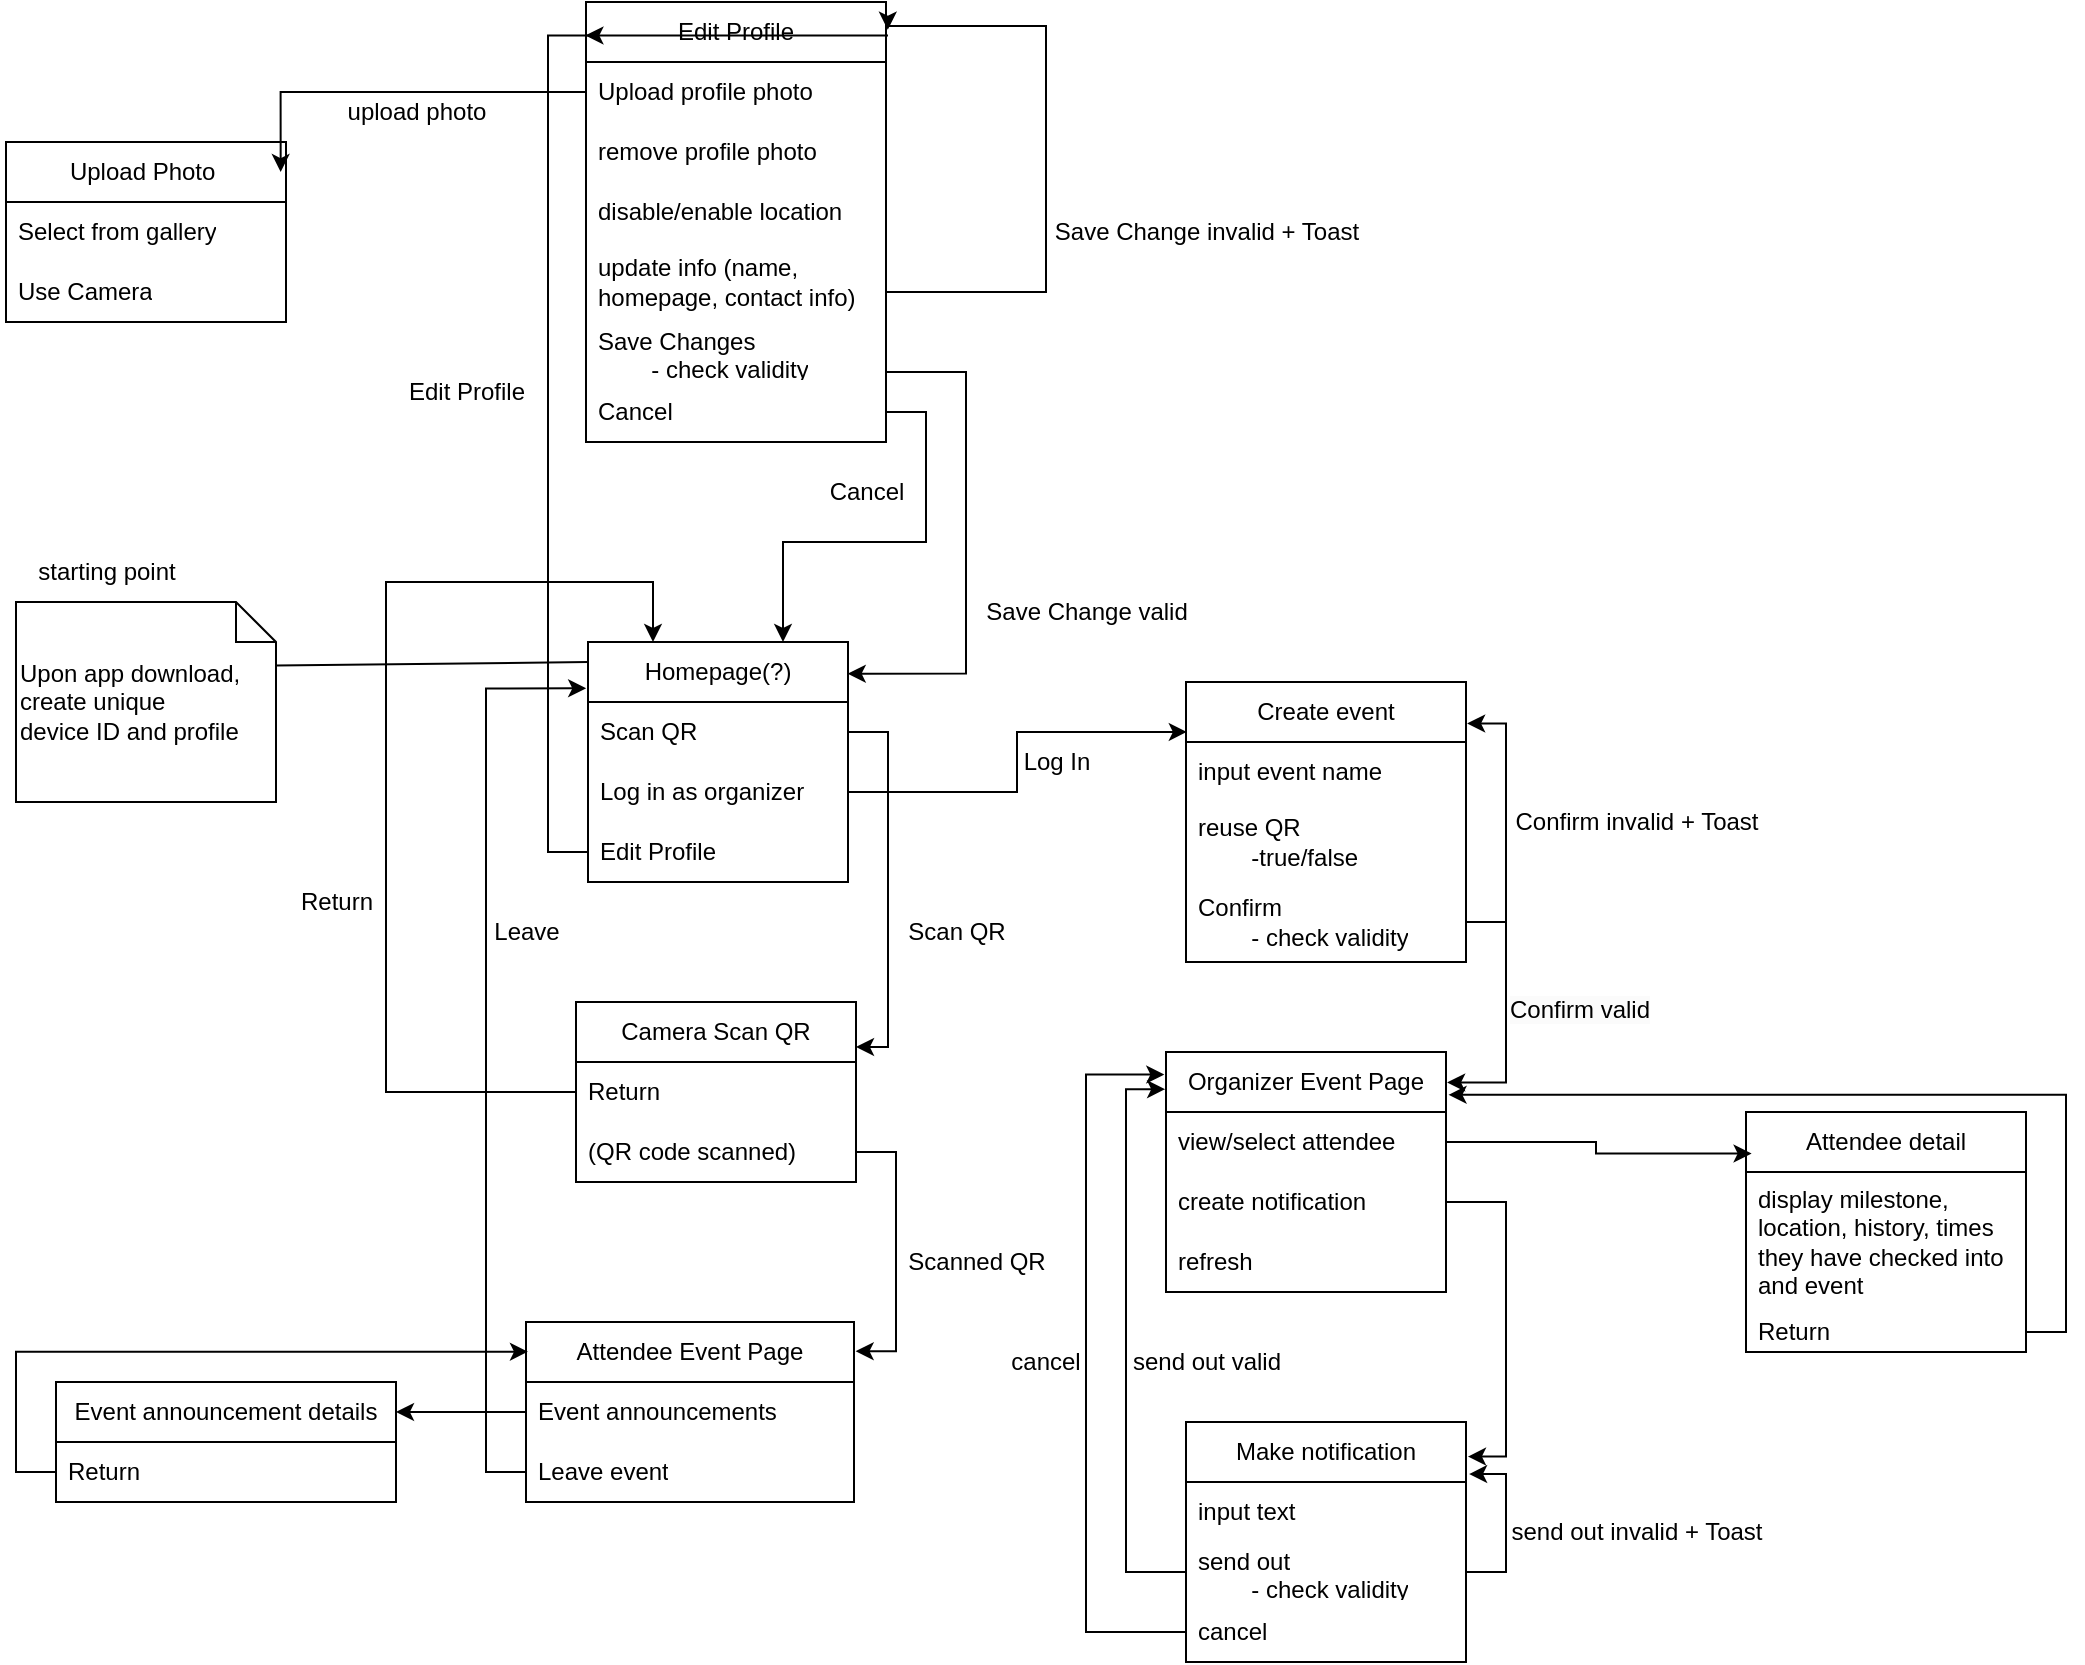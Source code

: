 <mxfile version="23.1.4" type="github">
  <diagram name="Page-1" id="KCAGS3cMJD5x5BAvcxFM">
    <mxGraphModel dx="1974" dy="1551" grid="1" gridSize="10" guides="1" tooltips="1" connect="1" arrows="1" fold="1" page="1" pageScale="1" pageWidth="850" pageHeight="1100" math="0" shadow="0">
      <root>
        <mxCell id="0" />
        <mxCell id="1" parent="0" />
        <mxCell id="P8wF5kCb8froCcULJGdk-1" value="Homepage(?)" style="swimlane;fontStyle=0;childLayout=stackLayout;horizontal=1;startSize=30;horizontalStack=0;resizeParent=1;resizeParentMax=0;resizeLast=0;collapsible=1;marginBottom=0;whiteSpace=wrap;html=1;" parent="1" vertex="1">
          <mxGeometry x="221" y="200" width="130" height="120" as="geometry" />
        </mxCell>
        <mxCell id="P8wF5kCb8froCcULJGdk-2" value="Scan QR" style="text;strokeColor=none;fillColor=none;align=left;verticalAlign=middle;spacingLeft=4;spacingRight=4;overflow=hidden;points=[[0,0.5],[1,0.5]];portConstraint=eastwest;rotatable=0;whiteSpace=wrap;html=1;" parent="P8wF5kCb8froCcULJGdk-1" vertex="1">
          <mxGeometry y="30" width="130" height="30" as="geometry" />
        </mxCell>
        <mxCell id="P8wF5kCb8froCcULJGdk-3" value="Log in as organizer" style="text;strokeColor=none;fillColor=none;align=left;verticalAlign=middle;spacingLeft=4;spacingRight=4;overflow=hidden;points=[[0,0.5],[1,0.5]];portConstraint=eastwest;rotatable=0;whiteSpace=wrap;html=1;" parent="P8wF5kCb8froCcULJGdk-1" vertex="1">
          <mxGeometry y="60" width="130" height="30" as="geometry" />
        </mxCell>
        <mxCell id="P8wF5kCb8froCcULJGdk-4" value="Edit Profile" style="text;strokeColor=none;fillColor=none;align=left;verticalAlign=middle;spacingLeft=4;spacingRight=4;overflow=hidden;points=[[0,0.5],[1,0.5]];portConstraint=eastwest;rotatable=0;whiteSpace=wrap;html=1;" parent="P8wF5kCb8froCcULJGdk-1" vertex="1">
          <mxGeometry y="90" width="130" height="30" as="geometry" />
        </mxCell>
        <mxCell id="P8wF5kCb8froCcULJGdk-5" value="Edit Profile" style="swimlane;fontStyle=0;childLayout=stackLayout;horizontal=1;startSize=30;horizontalStack=0;resizeParent=1;resizeParentMax=0;resizeLast=0;collapsible=1;marginBottom=0;whiteSpace=wrap;html=1;" parent="1" vertex="1">
          <mxGeometry x="220" y="-120" width="150" height="220" as="geometry" />
        </mxCell>
        <mxCell id="P8wF5kCb8froCcULJGdk-6" value="Upload profile photo" style="text;strokeColor=none;fillColor=none;align=left;verticalAlign=middle;spacingLeft=4;spacingRight=4;overflow=hidden;points=[[0,0.5],[1,0.5]];portConstraint=eastwest;rotatable=0;whiteSpace=wrap;html=1;" parent="P8wF5kCb8froCcULJGdk-5" vertex="1">
          <mxGeometry y="30" width="150" height="30" as="geometry" />
        </mxCell>
        <mxCell id="jSb2AHnVbPNflxMFFEoP-2" value="remove profile photo" style="text;strokeColor=none;fillColor=none;align=left;verticalAlign=middle;spacingLeft=4;spacingRight=4;overflow=hidden;points=[[0,0.5],[1,0.5]];portConstraint=eastwest;rotatable=0;whiteSpace=wrap;html=1;" vertex="1" parent="P8wF5kCb8froCcULJGdk-5">
          <mxGeometry y="60" width="150" height="30" as="geometry" />
        </mxCell>
        <mxCell id="P8wF5kCb8froCcULJGdk-7" value="disable/enable location" style="text;strokeColor=none;fillColor=none;align=left;verticalAlign=middle;spacingLeft=4;spacingRight=4;overflow=hidden;points=[[0,0.5],[1,0.5]];portConstraint=eastwest;rotatable=0;whiteSpace=wrap;html=1;" parent="P8wF5kCb8froCcULJGdk-5" vertex="1">
          <mxGeometry y="90" width="150" height="30" as="geometry" />
        </mxCell>
        <mxCell id="P8wF5kCb8froCcULJGdk-8" value="update info (name, homepage, contact info)" style="text;strokeColor=none;fillColor=none;align=left;verticalAlign=middle;spacingLeft=4;spacingRight=4;overflow=hidden;points=[[0,0.5],[1,0.5]];portConstraint=eastwest;rotatable=0;whiteSpace=wrap;html=1;" parent="P8wF5kCb8froCcULJGdk-5" vertex="1">
          <mxGeometry y="120" width="150" height="40" as="geometry" />
        </mxCell>
        <mxCell id="P8wF5kCb8froCcULJGdk-9" value="Save Changes&lt;br&gt;&lt;span style=&quot;white-space: pre;&quot;&gt;&#x9;&lt;/span&gt;- check validity" style="text;strokeColor=none;fillColor=none;align=left;verticalAlign=middle;spacingLeft=4;spacingRight=4;overflow=hidden;points=[[0,0.5],[1,0.5]];portConstraint=eastwest;rotatable=0;whiteSpace=wrap;html=1;" parent="P8wF5kCb8froCcULJGdk-5" vertex="1">
          <mxGeometry y="160" width="150" height="30" as="geometry" />
        </mxCell>
        <mxCell id="P8wF5kCb8froCcULJGdk-10" value="Cancel" style="text;strokeColor=none;fillColor=none;align=left;verticalAlign=middle;spacingLeft=4;spacingRight=4;overflow=hidden;points=[[0,0.5],[1,0.5]];portConstraint=eastwest;rotatable=0;whiteSpace=wrap;html=1;" parent="P8wF5kCb8froCcULJGdk-5" vertex="1">
          <mxGeometry y="190" width="150" height="30" as="geometry" />
        </mxCell>
        <mxCell id="P8wF5kCb8froCcULJGdk-11" style="edgeStyle=orthogonalEdgeStyle;rounded=0;orthogonalLoop=1;jettySize=auto;html=1;exitX=1;exitY=0.5;exitDx=0;exitDy=0;entryX=1.006;entryY=0.063;entryDx=0;entryDy=0;entryPerimeter=0;" parent="P8wF5kCb8froCcULJGdk-5" source="P8wF5kCb8froCcULJGdk-9" target="P8wF5kCb8froCcULJGdk-5" edge="1">
          <mxGeometry relative="1" as="geometry">
            <Array as="points">
              <mxPoint x="230" y="145" />
              <mxPoint x="230" y="12" />
            </Array>
          </mxGeometry>
        </mxCell>
        <mxCell id="P8wF5kCb8froCcULJGdk-12" value="Edit Profile" style="text;html=1;align=center;verticalAlign=middle;resizable=0;points=[];autosize=1;strokeColor=none;fillColor=none;" parent="1" vertex="1">
          <mxGeometry x="120" y="60" width="80" height="30" as="geometry" />
        </mxCell>
        <mxCell id="P8wF5kCb8froCcULJGdk-13" value="Save Change valid" style="text;html=1;align=center;verticalAlign=middle;resizable=0;points=[];autosize=1;strokeColor=none;fillColor=none;" parent="1" vertex="1">
          <mxGeometry x="410" y="170" width="120" height="30" as="geometry" />
        </mxCell>
        <mxCell id="P8wF5kCb8froCcULJGdk-14" style="edgeStyle=orthogonalEdgeStyle;rounded=0;orthogonalLoop=1;jettySize=auto;html=1;exitX=0;exitY=0.5;exitDx=0;exitDy=0;entryX=-0.002;entryY=0.076;entryDx=0;entryDy=0;entryPerimeter=0;" parent="1" source="P8wF5kCb8froCcULJGdk-4" target="P8wF5kCb8froCcULJGdk-5" edge="1">
          <mxGeometry relative="1" as="geometry" />
        </mxCell>
        <mxCell id="P8wF5kCb8froCcULJGdk-15" style="edgeStyle=orthogonalEdgeStyle;rounded=0;orthogonalLoop=1;jettySize=auto;html=1;exitX=1;exitY=0.5;exitDx=0;exitDy=0;entryX=0.999;entryY=0.132;entryDx=0;entryDy=0;entryPerimeter=0;" parent="1" source="P8wF5kCb8froCcULJGdk-9" target="P8wF5kCb8froCcULJGdk-1" edge="1">
          <mxGeometry relative="1" as="geometry">
            <Array as="points">
              <mxPoint x="410" y="65" />
              <mxPoint x="410" y="216" />
            </Array>
          </mxGeometry>
        </mxCell>
        <mxCell id="P8wF5kCb8froCcULJGdk-16" style="edgeStyle=orthogonalEdgeStyle;rounded=0;orthogonalLoop=1;jettySize=auto;html=1;exitX=1;exitY=0.5;exitDx=0;exitDy=0;entryX=0.75;entryY=0;entryDx=0;entryDy=0;" parent="1" source="P8wF5kCb8froCcULJGdk-10" target="P8wF5kCb8froCcULJGdk-1" edge="1">
          <mxGeometry relative="1" as="geometry" />
        </mxCell>
        <mxCell id="P8wF5kCb8froCcULJGdk-17" value="Cancel" style="text;html=1;align=center;verticalAlign=middle;resizable=0;points=[];autosize=1;strokeColor=none;fillColor=none;" parent="1" vertex="1">
          <mxGeometry x="330" y="110" width="60" height="30" as="geometry" />
        </mxCell>
        <mxCell id="P8wF5kCb8froCcULJGdk-18" value="Save Change invalid + Toast" style="text;html=1;align=center;verticalAlign=middle;resizable=0;points=[];autosize=1;strokeColor=none;fillColor=none;" parent="1" vertex="1">
          <mxGeometry x="440" y="-20" width="180" height="30" as="geometry" />
        </mxCell>
        <mxCell id="P8wF5kCb8froCcULJGdk-19" value="Upload Photo&amp;nbsp;" style="swimlane;fontStyle=0;childLayout=stackLayout;horizontal=1;startSize=30;horizontalStack=0;resizeParent=1;resizeParentMax=0;resizeLast=0;collapsible=1;marginBottom=0;whiteSpace=wrap;html=1;" parent="1" vertex="1">
          <mxGeometry x="-70" y="-50" width="140" height="90" as="geometry" />
        </mxCell>
        <mxCell id="P8wF5kCb8froCcULJGdk-20" value="Select from gallery" style="text;strokeColor=none;fillColor=none;align=left;verticalAlign=middle;spacingLeft=4;spacingRight=4;overflow=hidden;points=[[0,0.5],[1,0.5]];portConstraint=eastwest;rotatable=0;whiteSpace=wrap;html=1;" parent="P8wF5kCb8froCcULJGdk-19" vertex="1">
          <mxGeometry y="30" width="140" height="30" as="geometry" />
        </mxCell>
        <mxCell id="P8wF5kCb8froCcULJGdk-21" value="Use Camera" style="text;strokeColor=none;fillColor=none;align=left;verticalAlign=middle;spacingLeft=4;spacingRight=4;overflow=hidden;points=[[0,0.5],[1,0.5]];portConstraint=eastwest;rotatable=0;whiteSpace=wrap;html=1;" parent="P8wF5kCb8froCcULJGdk-19" vertex="1">
          <mxGeometry y="60" width="140" height="30" as="geometry" />
        </mxCell>
        <mxCell id="P8wF5kCb8froCcULJGdk-22" style="edgeStyle=orthogonalEdgeStyle;rounded=0;orthogonalLoop=1;jettySize=auto;html=1;exitX=0;exitY=0.5;exitDx=0;exitDy=0;entryX=0.981;entryY=0.167;entryDx=0;entryDy=0;entryPerimeter=0;" parent="1" source="P8wF5kCb8froCcULJGdk-6" target="P8wF5kCb8froCcULJGdk-19" edge="1">
          <mxGeometry relative="1" as="geometry" />
        </mxCell>
        <mxCell id="P8wF5kCb8froCcULJGdk-23" value="upload photo" style="text;html=1;align=center;verticalAlign=middle;resizable=0;points=[];autosize=1;strokeColor=none;fillColor=none;" parent="1" vertex="1">
          <mxGeometry x="90" y="-80" width="90" height="30" as="geometry" />
        </mxCell>
        <mxCell id="P8wF5kCb8froCcULJGdk-24" value="Upon app download, create unique&lt;br style=&quot;border-color: var(--border-color);&quot;&gt;&lt;span style=&quot;&quot;&gt;device ID and profile&lt;/span&gt;" style="shape=note;size=20;whiteSpace=wrap;html=1;align=left;" parent="1" vertex="1">
          <mxGeometry x="-65" y="180" width="130" height="100" as="geometry" />
        </mxCell>
        <mxCell id="P8wF5kCb8froCcULJGdk-25" value="" style="endArrow=none;html=1;rounded=0;entryX=0.008;entryY=0.152;entryDx=0;entryDy=0;entryPerimeter=0;exitX=0;exitY=0;exitDx=130;exitDy=20;exitPerimeter=0;" parent="1" edge="1">
          <mxGeometry width="50" height="50" relative="1" as="geometry">
            <mxPoint x="65" y="211.76" as="sourcePoint" />
            <mxPoint x="221.04" y="210.0" as="targetPoint" />
          </mxGeometry>
        </mxCell>
        <mxCell id="P8wF5kCb8froCcULJGdk-26" value="Camera Scan QR" style="swimlane;fontStyle=0;childLayout=stackLayout;horizontal=1;startSize=30;horizontalStack=0;resizeParent=1;resizeParentMax=0;resizeLast=0;collapsible=1;marginBottom=0;whiteSpace=wrap;html=1;" parent="1" vertex="1">
          <mxGeometry x="215" y="380" width="140" height="90" as="geometry" />
        </mxCell>
        <mxCell id="P8wF5kCb8froCcULJGdk-27" value="Return" style="text;strokeColor=none;fillColor=none;align=left;verticalAlign=middle;spacingLeft=4;spacingRight=4;overflow=hidden;points=[[0,0.5],[1,0.5]];portConstraint=eastwest;rotatable=0;whiteSpace=wrap;html=1;" parent="P8wF5kCb8froCcULJGdk-26" vertex="1">
          <mxGeometry y="30" width="140" height="30" as="geometry" />
        </mxCell>
        <mxCell id="P8wF5kCb8froCcULJGdk-28" value="(QR code scanned)" style="text;strokeColor=none;fillColor=none;align=left;verticalAlign=middle;spacingLeft=4;spacingRight=4;overflow=hidden;points=[[0,0.5],[1,0.5]];portConstraint=eastwest;rotatable=0;whiteSpace=wrap;html=1;" parent="P8wF5kCb8froCcULJGdk-26" vertex="1">
          <mxGeometry y="60" width="140" height="30" as="geometry" />
        </mxCell>
        <mxCell id="P8wF5kCb8froCcULJGdk-29" style="edgeStyle=orthogonalEdgeStyle;rounded=0;orthogonalLoop=1;jettySize=auto;html=1;exitX=1;exitY=0.5;exitDx=0;exitDy=0;entryX=1;entryY=0.25;entryDx=0;entryDy=0;" parent="1" source="P8wF5kCb8froCcULJGdk-2" target="P8wF5kCb8froCcULJGdk-26" edge="1">
          <mxGeometry relative="1" as="geometry" />
        </mxCell>
        <mxCell id="P8wF5kCb8froCcULJGdk-30" value="Attendee Event Page" style="swimlane;fontStyle=0;childLayout=stackLayout;horizontal=1;startSize=30;horizontalStack=0;resizeParent=1;resizeParentMax=0;resizeLast=0;collapsible=1;marginBottom=0;whiteSpace=wrap;html=1;" parent="1" vertex="1">
          <mxGeometry x="190" y="540" width="164" height="90" as="geometry" />
        </mxCell>
        <mxCell id="P8wF5kCb8froCcULJGdk-31" value="Event announcements&amp;nbsp;" style="text;strokeColor=none;fillColor=none;align=left;verticalAlign=middle;spacingLeft=4;spacingRight=4;overflow=hidden;points=[[0,0.5],[1,0.5]];portConstraint=eastwest;rotatable=0;whiteSpace=wrap;html=1;" parent="P8wF5kCb8froCcULJGdk-30" vertex="1">
          <mxGeometry y="30" width="164" height="30" as="geometry" />
        </mxCell>
        <mxCell id="P8wF5kCb8froCcULJGdk-32" value="Leave event" style="text;strokeColor=none;fillColor=none;align=left;verticalAlign=middle;spacingLeft=4;spacingRight=4;overflow=hidden;points=[[0,0.5],[1,0.5]];portConstraint=eastwest;rotatable=0;whiteSpace=wrap;html=1;" parent="P8wF5kCb8froCcULJGdk-30" vertex="1">
          <mxGeometry y="60" width="164" height="30" as="geometry" />
        </mxCell>
        <mxCell id="P8wF5kCb8froCcULJGdk-33" style="edgeStyle=orthogonalEdgeStyle;rounded=0;orthogonalLoop=1;jettySize=auto;html=1;exitX=1;exitY=0.5;exitDx=0;exitDy=0;entryX=1.005;entryY=0.162;entryDx=0;entryDy=0;entryPerimeter=0;" parent="1" source="P8wF5kCb8froCcULJGdk-28" target="P8wF5kCb8froCcULJGdk-30" edge="1">
          <mxGeometry relative="1" as="geometry" />
        </mxCell>
        <mxCell id="P8wF5kCb8froCcULJGdk-34" value="Scanned QR" style="text;html=1;align=center;verticalAlign=middle;resizable=0;points=[];autosize=1;strokeColor=none;fillColor=none;" parent="1" vertex="1">
          <mxGeometry x="370" y="495" width="90" height="30" as="geometry" />
        </mxCell>
        <mxCell id="P8wF5kCb8froCcULJGdk-35" value="Event announcement details" style="swimlane;fontStyle=0;childLayout=stackLayout;horizontal=1;startSize=30;horizontalStack=0;resizeParent=1;resizeParentMax=0;resizeLast=0;collapsible=1;marginBottom=0;whiteSpace=wrap;html=1;" parent="1" vertex="1">
          <mxGeometry x="-45" y="570" width="170" height="60" as="geometry" />
        </mxCell>
        <mxCell id="P8wF5kCb8froCcULJGdk-36" value="Return" style="text;strokeColor=none;fillColor=none;align=left;verticalAlign=middle;spacingLeft=4;spacingRight=4;overflow=hidden;points=[[0,0.5],[1,0.5]];portConstraint=eastwest;rotatable=0;whiteSpace=wrap;html=1;" parent="P8wF5kCb8froCcULJGdk-35" vertex="1">
          <mxGeometry y="30" width="170" height="30" as="geometry" />
        </mxCell>
        <mxCell id="P8wF5kCb8froCcULJGdk-37" style="edgeStyle=orthogonalEdgeStyle;rounded=0;orthogonalLoop=1;jettySize=auto;html=1;exitX=0;exitY=0.5;exitDx=0;exitDy=0;entryX=1;entryY=0.25;entryDx=0;entryDy=0;" parent="1" source="P8wF5kCb8froCcULJGdk-31" target="P8wF5kCb8froCcULJGdk-35" edge="1">
          <mxGeometry relative="1" as="geometry" />
        </mxCell>
        <mxCell id="P8wF5kCb8froCcULJGdk-38" style="edgeStyle=orthogonalEdgeStyle;rounded=0;orthogonalLoop=1;jettySize=auto;html=1;exitX=0;exitY=0.5;exitDx=0;exitDy=0;entryX=0.006;entryY=0.165;entryDx=0;entryDy=0;entryPerimeter=0;" parent="1" source="P8wF5kCb8froCcULJGdk-36" target="P8wF5kCb8froCcULJGdk-30" edge="1">
          <mxGeometry relative="1" as="geometry" />
        </mxCell>
        <mxCell id="P8wF5kCb8froCcULJGdk-39" value="Create event" style="swimlane;fontStyle=0;childLayout=stackLayout;horizontal=1;startSize=30;horizontalStack=0;resizeParent=1;resizeParentMax=0;resizeLast=0;collapsible=1;marginBottom=0;whiteSpace=wrap;html=1;" parent="1" vertex="1">
          <mxGeometry x="520" y="220" width="140" height="140" as="geometry" />
        </mxCell>
        <mxCell id="P8wF5kCb8froCcULJGdk-40" value="input event name" style="text;strokeColor=none;fillColor=none;align=left;verticalAlign=middle;spacingLeft=4;spacingRight=4;overflow=hidden;points=[[0,0.5],[1,0.5]];portConstraint=eastwest;rotatable=0;whiteSpace=wrap;html=1;" parent="P8wF5kCb8froCcULJGdk-39" vertex="1">
          <mxGeometry y="30" width="140" height="30" as="geometry" />
        </mxCell>
        <mxCell id="P8wF5kCb8froCcULJGdk-41" value="reuse QR&lt;br&gt;&lt;span style=&quot;white-space: pre;&quot;&gt;&#x9;&lt;/span&gt;-true/false" style="text;strokeColor=none;fillColor=none;align=left;verticalAlign=middle;spacingLeft=4;spacingRight=4;overflow=hidden;points=[[0,0.5],[1,0.5]];portConstraint=eastwest;rotatable=0;whiteSpace=wrap;html=1;" parent="P8wF5kCb8froCcULJGdk-39" vertex="1">
          <mxGeometry y="60" width="140" height="40" as="geometry" />
        </mxCell>
        <mxCell id="P8wF5kCb8froCcULJGdk-42" style="edgeStyle=orthogonalEdgeStyle;rounded=0;orthogonalLoop=1;jettySize=auto;html=1;exitX=1;exitY=0.5;exitDx=0;exitDy=0;entryX=1.004;entryY=0.148;entryDx=0;entryDy=0;entryPerimeter=0;" parent="P8wF5kCb8froCcULJGdk-39" source="jSb2AHnVbPNflxMFFEoP-1" target="P8wF5kCb8froCcULJGdk-39" edge="1">
          <mxGeometry relative="1" as="geometry" />
        </mxCell>
        <mxCell id="jSb2AHnVbPNflxMFFEoP-1" value="Confirm&lt;br&gt;&lt;span style=&quot;white-space: pre;&quot;&gt;&#x9;&lt;/span&gt;- check validity" style="text;strokeColor=none;fillColor=none;align=left;verticalAlign=middle;spacingLeft=4;spacingRight=4;overflow=hidden;points=[[0,0.5],[1,0.5]];portConstraint=eastwest;rotatable=0;whiteSpace=wrap;html=1;" vertex="1" parent="P8wF5kCb8froCcULJGdk-39">
          <mxGeometry y="100" width="140" height="40" as="geometry" />
        </mxCell>
        <mxCell id="P8wF5kCb8froCcULJGdk-43" style="edgeStyle=orthogonalEdgeStyle;rounded=0;orthogonalLoop=1;jettySize=auto;html=1;exitX=0;exitY=0.5;exitDx=0;exitDy=0;entryX=0.25;entryY=0;entryDx=0;entryDy=0;" parent="1" source="P8wF5kCb8froCcULJGdk-27" target="P8wF5kCb8froCcULJGdk-1" edge="1">
          <mxGeometry relative="1" as="geometry">
            <Array as="points">
              <mxPoint x="120" y="425" />
              <mxPoint x="120" y="170" />
              <mxPoint x="253" y="170" />
            </Array>
          </mxGeometry>
        </mxCell>
        <mxCell id="P8wF5kCb8froCcULJGdk-44" style="edgeStyle=orthogonalEdgeStyle;rounded=0;orthogonalLoop=1;jettySize=auto;html=1;exitX=1;exitY=0.5;exitDx=0;exitDy=0;entryX=0.003;entryY=-0.167;entryDx=0;entryDy=0;entryPerimeter=0;" parent="1" source="P8wF5kCb8froCcULJGdk-3" target="P8wF5kCb8froCcULJGdk-40" edge="1">
          <mxGeometry relative="1" as="geometry" />
        </mxCell>
        <mxCell id="P8wF5kCb8froCcULJGdk-45" value="Confirm invalid + Toast" style="text;html=1;align=center;verticalAlign=middle;resizable=0;points=[];autosize=1;strokeColor=none;fillColor=none;" parent="1" vertex="1">
          <mxGeometry x="670" y="275" width="150" height="30" as="geometry" />
        </mxCell>
        <mxCell id="P8wF5kCb8froCcULJGdk-46" value="Organizer Event Page" style="swimlane;fontStyle=0;childLayout=stackLayout;horizontal=1;startSize=30;horizontalStack=0;resizeParent=1;resizeParentMax=0;resizeLast=0;collapsible=1;marginBottom=0;whiteSpace=wrap;html=1;" parent="1" vertex="1">
          <mxGeometry x="510" y="405" width="140" height="120" as="geometry" />
        </mxCell>
        <mxCell id="P8wF5kCb8froCcULJGdk-47" value="view/select attendee" style="text;strokeColor=none;fillColor=none;align=left;verticalAlign=middle;spacingLeft=4;spacingRight=4;overflow=hidden;points=[[0,0.5],[1,0.5]];portConstraint=eastwest;rotatable=0;whiteSpace=wrap;html=1;" parent="P8wF5kCb8froCcULJGdk-46" vertex="1">
          <mxGeometry y="30" width="140" height="30" as="geometry" />
        </mxCell>
        <mxCell id="P8wF5kCb8froCcULJGdk-48" value="create notification" style="text;strokeColor=none;fillColor=none;align=left;verticalAlign=middle;spacingLeft=4;spacingRight=4;overflow=hidden;points=[[0,0.5],[1,0.5]];portConstraint=eastwest;rotatable=0;whiteSpace=wrap;html=1;" parent="P8wF5kCb8froCcULJGdk-46" vertex="1">
          <mxGeometry y="60" width="140" height="30" as="geometry" />
        </mxCell>
        <mxCell id="P8wF5kCb8froCcULJGdk-49" value="refresh" style="text;strokeColor=none;fillColor=none;align=left;verticalAlign=middle;spacingLeft=4;spacingRight=4;overflow=hidden;points=[[0,0.5],[1,0.5]];portConstraint=eastwest;rotatable=0;whiteSpace=wrap;html=1;" parent="P8wF5kCb8froCcULJGdk-46" vertex="1">
          <mxGeometry y="90" width="140" height="30" as="geometry" />
        </mxCell>
        <mxCell id="P8wF5kCb8froCcULJGdk-50" style="edgeStyle=orthogonalEdgeStyle;rounded=0;orthogonalLoop=1;jettySize=auto;html=1;exitX=1;exitY=0.5;exitDx=0;exitDy=0;entryX=1.004;entryY=0.127;entryDx=0;entryDy=0;entryPerimeter=0;" parent="1" source="jSb2AHnVbPNflxMFFEoP-1" target="P8wF5kCb8froCcULJGdk-46" edge="1">
          <mxGeometry relative="1" as="geometry" />
        </mxCell>
        <mxCell id="P8wF5kCb8froCcULJGdk-51" value="&lt;span style=&quot;color: rgb(0, 0, 0); font-family: Helvetica; font-size: 12px; font-style: normal; font-variant-ligatures: normal; font-variant-caps: normal; font-weight: 400; letter-spacing: normal; orphans: 2; text-align: center; text-indent: 0px; text-transform: none; widows: 2; word-spacing: 0px; -webkit-text-stroke-width: 0px; background-color: rgb(251, 251, 251); text-decoration-thickness: initial; text-decoration-style: initial; text-decoration-color: initial; float: none; display: inline !important;&quot;&gt;Confirm valid&lt;/span&gt;" style="text;whiteSpace=wrap;html=1;" parent="1" vertex="1">
          <mxGeometry x="680" y="370" width="80" height="30" as="geometry" />
        </mxCell>
        <mxCell id="P8wF5kCb8froCcULJGdk-52" style="edgeStyle=orthogonalEdgeStyle;rounded=0;orthogonalLoop=1;jettySize=auto;html=1;exitX=0;exitY=0.5;exitDx=0;exitDy=0;entryX=-0.007;entryY=0.193;entryDx=0;entryDy=0;entryPerimeter=0;" parent="1" source="P8wF5kCb8froCcULJGdk-32" target="P8wF5kCb8froCcULJGdk-1" edge="1">
          <mxGeometry relative="1" as="geometry">
            <Array as="points">
              <mxPoint x="170" y="615" />
              <mxPoint x="170" y="223" />
            </Array>
          </mxGeometry>
        </mxCell>
        <mxCell id="P8wF5kCb8froCcULJGdk-53" value="Return" style="text;html=1;align=center;verticalAlign=middle;resizable=0;points=[];autosize=1;strokeColor=none;fillColor=none;" parent="1" vertex="1">
          <mxGeometry x="65" y="315" width="60" height="30" as="geometry" />
        </mxCell>
        <mxCell id="P8wF5kCb8froCcULJGdk-54" value="Leave" style="text;html=1;align=center;verticalAlign=middle;resizable=0;points=[];autosize=1;strokeColor=none;fillColor=none;" parent="1" vertex="1">
          <mxGeometry x="160" y="330" width="60" height="30" as="geometry" />
        </mxCell>
        <mxCell id="P8wF5kCb8froCcULJGdk-55" value="Log In" style="text;html=1;align=center;verticalAlign=middle;resizable=0;points=[];autosize=1;strokeColor=none;fillColor=none;" parent="1" vertex="1">
          <mxGeometry x="425" y="245" width="60" height="30" as="geometry" />
        </mxCell>
        <mxCell id="P8wF5kCb8froCcULJGdk-56" value="Scan QR" style="text;html=1;align=center;verticalAlign=middle;resizable=0;points=[];autosize=1;strokeColor=none;fillColor=none;" parent="1" vertex="1">
          <mxGeometry x="370" y="330" width="70" height="30" as="geometry" />
        </mxCell>
        <mxCell id="P8wF5kCb8froCcULJGdk-57" value="Attendee detail" style="swimlane;fontStyle=0;childLayout=stackLayout;horizontal=1;startSize=30;horizontalStack=0;resizeParent=1;resizeParentMax=0;resizeLast=0;collapsible=1;marginBottom=0;whiteSpace=wrap;html=1;" parent="1" vertex="1">
          <mxGeometry x="800" y="435" width="140" height="120" as="geometry" />
        </mxCell>
        <mxCell id="P8wF5kCb8froCcULJGdk-58" value="display&amp;nbsp;milestone, location, history, times they have checked into and event" style="text;strokeColor=none;fillColor=none;align=left;verticalAlign=middle;spacingLeft=4;spacingRight=4;overflow=hidden;points=[[0,0.5],[1,0.5]];portConstraint=eastwest;rotatable=0;whiteSpace=wrap;html=1;" parent="P8wF5kCb8froCcULJGdk-57" vertex="1">
          <mxGeometry y="30" width="140" height="70" as="geometry" />
        </mxCell>
        <mxCell id="P8wF5kCb8froCcULJGdk-59" value="Return" style="text;strokeColor=none;fillColor=none;align=left;verticalAlign=middle;spacingLeft=4;spacingRight=4;overflow=hidden;points=[[0,0.5],[1,0.5]];portConstraint=eastwest;rotatable=0;whiteSpace=wrap;html=1;" parent="P8wF5kCb8froCcULJGdk-57" vertex="1">
          <mxGeometry y="100" width="140" height="20" as="geometry" />
        </mxCell>
        <mxCell id="P8wF5kCb8froCcULJGdk-60" style="edgeStyle=orthogonalEdgeStyle;rounded=0;orthogonalLoop=1;jettySize=auto;html=1;exitX=1;exitY=0.5;exitDx=0;exitDy=0;entryX=0.02;entryY=0.173;entryDx=0;entryDy=0;entryPerimeter=0;" parent="1" source="P8wF5kCb8froCcULJGdk-47" target="P8wF5kCb8froCcULJGdk-57" edge="1">
          <mxGeometry relative="1" as="geometry" />
        </mxCell>
        <mxCell id="P8wF5kCb8froCcULJGdk-61" value="Make notification" style="swimlane;fontStyle=0;childLayout=stackLayout;horizontal=1;startSize=30;horizontalStack=0;resizeParent=1;resizeParentMax=0;resizeLast=0;collapsible=1;marginBottom=0;whiteSpace=wrap;html=1;" parent="1" vertex="1">
          <mxGeometry x="520" y="590" width="140" height="120" as="geometry" />
        </mxCell>
        <mxCell id="P8wF5kCb8froCcULJGdk-62" value="input text" style="text;strokeColor=none;fillColor=none;align=left;verticalAlign=middle;spacingLeft=4;spacingRight=4;overflow=hidden;points=[[0,0.5],[1,0.5]];portConstraint=eastwest;rotatable=0;whiteSpace=wrap;html=1;" parent="P8wF5kCb8froCcULJGdk-61" vertex="1">
          <mxGeometry y="30" width="140" height="30" as="geometry" />
        </mxCell>
        <mxCell id="P8wF5kCb8froCcULJGdk-63" value="send out&lt;br&gt;&lt;span style=&quot;white-space: pre;&quot;&gt;&#x9;&lt;/span&gt;- check validity" style="text;strokeColor=none;fillColor=none;align=left;verticalAlign=middle;spacingLeft=4;spacingRight=4;overflow=hidden;points=[[0,0.5],[1,0.5]];portConstraint=eastwest;rotatable=0;whiteSpace=wrap;html=1;" parent="P8wF5kCb8froCcULJGdk-61" vertex="1">
          <mxGeometry y="60" width="140" height="30" as="geometry" />
        </mxCell>
        <mxCell id="P8wF5kCb8froCcULJGdk-64" value="cancel" style="text;strokeColor=none;fillColor=none;align=left;verticalAlign=middle;spacingLeft=4;spacingRight=4;overflow=hidden;points=[[0,0.5],[1,0.5]];portConstraint=eastwest;rotatable=0;whiteSpace=wrap;html=1;" parent="P8wF5kCb8froCcULJGdk-61" vertex="1">
          <mxGeometry y="90" width="140" height="30" as="geometry" />
        </mxCell>
        <mxCell id="P8wF5kCb8froCcULJGdk-65" style="edgeStyle=orthogonalEdgeStyle;rounded=0;orthogonalLoop=1;jettySize=auto;html=1;exitX=1;exitY=0.5;exitDx=0;exitDy=0;entryX=1.011;entryY=-0.133;entryDx=0;entryDy=0;entryPerimeter=0;" parent="P8wF5kCb8froCcULJGdk-61" source="P8wF5kCb8froCcULJGdk-63" target="P8wF5kCb8froCcULJGdk-62" edge="1">
          <mxGeometry relative="1" as="geometry" />
        </mxCell>
        <mxCell id="P8wF5kCb8froCcULJGdk-66" style="edgeStyle=orthogonalEdgeStyle;rounded=0;orthogonalLoop=1;jettySize=auto;html=1;exitX=1;exitY=0.5;exitDx=0;exitDy=0;entryX=1.007;entryY=0.144;entryDx=0;entryDy=0;entryPerimeter=0;" parent="1" source="P8wF5kCb8froCcULJGdk-48" target="P8wF5kCb8froCcULJGdk-61" edge="1">
          <mxGeometry relative="1" as="geometry" />
        </mxCell>
        <mxCell id="P8wF5kCb8froCcULJGdk-67" style="edgeStyle=orthogonalEdgeStyle;rounded=0;orthogonalLoop=1;jettySize=auto;html=1;exitX=0;exitY=0.5;exitDx=0;exitDy=0;entryX=-0.003;entryY=0.155;entryDx=0;entryDy=0;entryPerimeter=0;" parent="1" source="P8wF5kCb8froCcULJGdk-63" target="P8wF5kCb8froCcULJGdk-46" edge="1">
          <mxGeometry relative="1" as="geometry" />
        </mxCell>
        <mxCell id="P8wF5kCb8froCcULJGdk-68" style="edgeStyle=orthogonalEdgeStyle;rounded=0;orthogonalLoop=1;jettySize=auto;html=1;exitX=0;exitY=0.5;exitDx=0;exitDy=0;entryX=-0.006;entryY=0.094;entryDx=0;entryDy=0;entryPerimeter=0;" parent="1" source="P8wF5kCb8froCcULJGdk-64" target="P8wF5kCb8froCcULJGdk-46" edge="1">
          <mxGeometry relative="1" as="geometry">
            <Array as="points">
              <mxPoint x="470" y="695" />
              <mxPoint x="470" y="416" />
            </Array>
          </mxGeometry>
        </mxCell>
        <mxCell id="P8wF5kCb8froCcULJGdk-69" value="starting point" style="text;html=1;align=center;verticalAlign=middle;resizable=0;points=[];autosize=1;strokeColor=none;fillColor=none;" parent="1" vertex="1">
          <mxGeometry x="-65" y="150" width="90" height="30" as="geometry" />
        </mxCell>
        <mxCell id="P8wF5kCb8froCcULJGdk-70" style="edgeStyle=orthogonalEdgeStyle;rounded=0;orthogonalLoop=1;jettySize=auto;html=1;exitX=1;exitY=0.5;exitDx=0;exitDy=0;entryX=1.009;entryY=-0.286;entryDx=0;entryDy=0;entryPerimeter=0;" parent="1" source="P8wF5kCb8froCcULJGdk-59" target="P8wF5kCb8froCcULJGdk-47" edge="1">
          <mxGeometry relative="1" as="geometry" />
        </mxCell>
        <mxCell id="P8wF5kCb8froCcULJGdk-71" value="send out valid" style="text;html=1;align=center;verticalAlign=middle;resizable=0;points=[];autosize=1;strokeColor=none;fillColor=none;" parent="1" vertex="1">
          <mxGeometry x="480" y="545" width="100" height="30" as="geometry" />
        </mxCell>
        <mxCell id="P8wF5kCb8froCcULJGdk-72" value="cancel" style="text;strokeColor=none;align=center;fillColor=none;html=1;verticalAlign=middle;whiteSpace=wrap;rounded=0;" parent="1" vertex="1">
          <mxGeometry x="420" y="545" width="60" height="30" as="geometry" />
        </mxCell>
        <mxCell id="P8wF5kCb8froCcULJGdk-73" value="send out invalid + Toast" style="text;html=1;align=center;verticalAlign=middle;resizable=0;points=[];autosize=1;strokeColor=none;fillColor=none;" parent="1" vertex="1">
          <mxGeometry x="670" y="630" width="150" height="30" as="geometry" />
        </mxCell>
      </root>
    </mxGraphModel>
  </diagram>
</mxfile>
